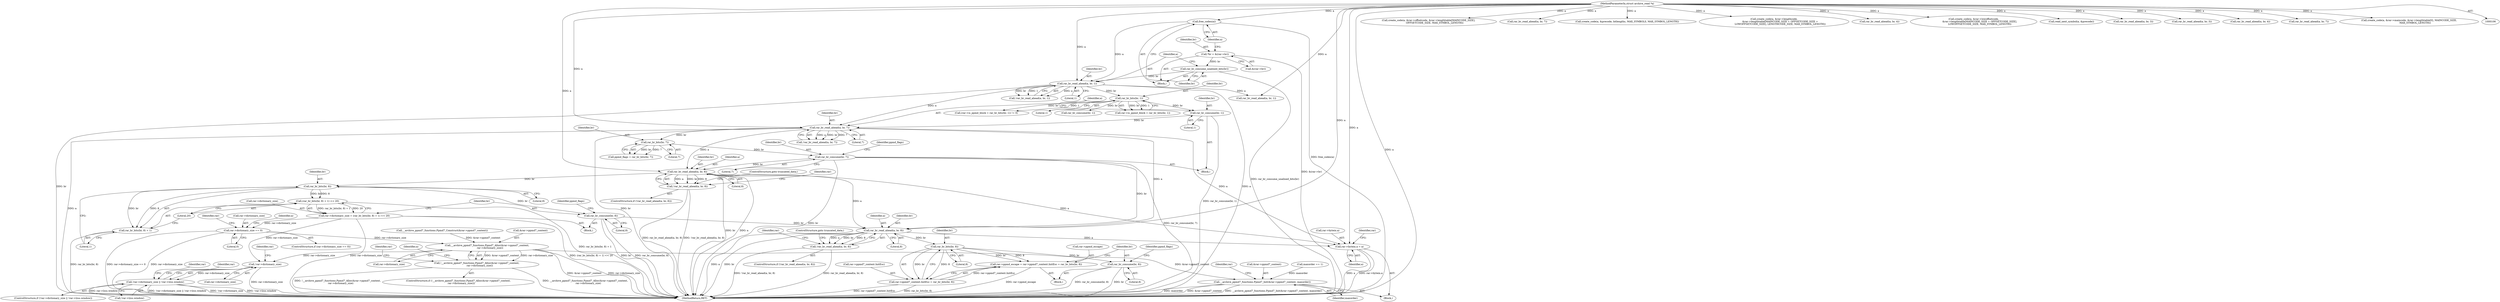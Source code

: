 digraph "0_libarchive_021efa522ad729ff0f5806c4ce53e4a6cc1daa31@API" {
"1000183" [label="(Call,rar_br_read_ahead(a, br, 8))"];
"1000163" [label="(Call,rar_br_read_ahead(a, br, 7))"];
"1000142" [label="(Call,rar_br_read_ahead(a, br, 1))"];
"1000136" [label="(Call,free_codes(a))"];
"1000107" [label="(MethodParameterIn,struct archive_read *a)"];
"1000138" [label="(Call,rar_br_consume_unalined_bits(br))"];
"1000130" [label="(Call,*br = &(rar->br))"];
"1000158" [label="(Call,rar_br_consume(br, 1))"];
"1000153" [label="(Call,rar_br_bits(br, 1))"];
"1000173" [label="(Call,rar_br_consume(br, 7))"];
"1000170" [label="(Call,rar_br_bits(br, 7))"];
"1000182" [label="(Call,!rar_br_read_ahead(a, br, 8))"];
"1000194" [label="(Call,rar_br_bits(br, 8))"];
"1000192" [label="(Call,(rar_br_bits(br, 8) + 1) << 20)"];
"1000188" [label="(Call,rar->dictionary_size = (rar_br_bits(br, 8) + 1) << 20)"];
"1000316" [label="(Call,rar->dictionary_size == 0)"];
"1000333" [label="(Call,__archive_ppmd7_functions.Ppmd7_Alloc(&rar->ppmd7_context,\n        rar->dictionary_size))"];
"1000332" [label="(Call,!__archive_ppmd7_functions.Ppmd7_Alloc(&rar->ppmd7_context,\n        rar->dictionary_size))"];
"1000368" [label="(Call,__archive_ppmd7_functions.Ppmd7_Init(&rar->ppmd7_context, maxorder))"];
"1000906" [label="(Call,!rar->dictionary_size)"];
"1000905" [label="(Call,!rar->dictionary_size || !rar->lzss.window)"];
"1000193" [label="(Call,rar_br_bits(br, 8) + 1)"];
"1000199" [label="(Call,rar_br_consume(br, 8))"];
"1000209" [label="(Call,rar_br_read_ahead(a, br, 8))"];
"1000208" [label="(Call,!rar_br_read_ahead(a, br, 8))"];
"1000224" [label="(Call,rar_br_bits(br, 8))"];
"1000214" [label="(Call,rar->ppmd_escape = rar->ppmd7_context.InitEsc = rar_br_bits(br, 8))"];
"1000218" [label="(Call,rar->ppmd7_context.InitEsc = rar_br_bits(br, 8))"];
"1000227" [label="(Call,rar_br_consume(br, 8))"];
"1000280" [label="(Call,rar->bytein.a = a)"];
"1000229" [label="(Literal,8)"];
"1000170" [label="(Call,rar_br_bits(br, 7))"];
"1000200" [label="(Identifier,br)"];
"1000332" [label="(Call,!__archive_ppmd7_functions.Ppmd7_Alloc(&rar->ppmd7_context,\n        rar->dictionary_size))"];
"1001033" [label="(MethodReturn,RET)"];
"1000207" [label="(ControlStructure,if (!rar_br_read_ahead(a, br, 8)))"];
"1000108" [label="(Block,)"];
"1000262" [label="(Call,maxorder == 1)"];
"1001013" [label="(Identifier,rar)"];
"1000225" [label="(Identifier,br)"];
"1000210" [label="(Identifier,a)"];
"1000331" [label="(ControlStructure,if (!__archive_ppmd7_functions.Ppmd7_Alloc(&rar->ppmd7_context,\n        rar->dictionary_size)))"];
"1000904" [label="(ControlStructure,if (!rar->dictionary_size || !rar->lzss.window))"];
"1000171" [label="(Identifier,br)"];
"1000178" [label="(Identifier,ppmd_flags)"];
"1000199" [label="(Call,rar_br_consume(br, 8))"];
"1000905" [label="(Call,!rar->dictionary_size || !rar->lzss.window)"];
"1000137" [label="(Identifier,a)"];
"1000212" [label="(Literal,8)"];
"1000149" [label="(Call,rar->is_ppmd_block = rar_br_bits(br, 1))"];
"1000188" [label="(Call,rar->dictionary_size = (rar_br_bits(br, 8) + 1) << 20)"];
"1000157" [label="(Block,)"];
"1000228" [label="(Identifier,br)"];
"1000132" [label="(Call,&(rar->br))"];
"1000317" [label="(Call,rar->dictionary_size)"];
"1000356" [label="(Identifier,rar)"];
"1000333" [label="(Call,__archive_ppmd7_functions.Ppmd7_Alloc(&rar->ppmd7_context,\n        rar->dictionary_size))"];
"1000316" [label="(Call,rar->dictionary_size == 0)"];
"1000219" [label="(Call,rar->ppmd7_context.InitEsc)"];
"1000280" [label="(Call,rar->bytein.a = a)"];
"1000310" [label="(Call,__archive_ppmd7_functions.Ppmd7_Construct(&rar->ppmd7_context))"];
"1000195" [label="(Identifier,br)"];
"1000227" [label="(Call,rar_br_consume(br, 8))"];
"1000180" [label="(Block,)"];
"1000834" [label="(Call,create_code(a, &rar->offsetcode, &rar->lengthtable[MAINCODE_SIZE],\n                OFFSETCODE_SIZE, MAX_SYMBOL_LENGTH))"];
"1000144" [label="(Identifier,br)"];
"1000757" [label="(Call,rar_br_read_ahead(a, br, 7))"];
"1000173" [label="(Call,rar_br_consume(br, 7))"];
"1000325" [label="(Identifier,a)"];
"1000107" [label="(MethodParameterIn,struct archive_read *a)"];
"1000226" [label="(Literal,8)"];
"1000131" [label="(Identifier,br)"];
"1000190" [label="(Identifier,rar)"];
"1000334" [label="(Call,&rar->ppmd7_context)"];
"1000138" [label="(Call,rar_br_consume_unalined_bits(br))"];
"1000162" [label="(Call,!rar_br_read_ahead(a, br, 7))"];
"1000143" [label="(Identifier,a)"];
"1000130" [label="(Call,*br = &(rar->br))"];
"1000216" [label="(Identifier,rar)"];
"1000184" [label="(Identifier,a)"];
"1000238" [label="(Identifier,ppmd_flags)"];
"1000175" [label="(Literal,7)"];
"1000141" [label="(Call,!rar_br_read_ahead(a, br, 1))"];
"1000376" [label="(Identifier,rar)"];
"1000910" [label="(Call,!rar->lzss.window)"];
"1000172" [label="(Literal,7)"];
"1000532" [label="(Call,create_code(a, &precode, bitlengths, MAX_SYMBOLS, MAX_SYMBOL_LENGTH))"];
"1000345" [label="(Identifier,a)"];
"1000139" [label="(Identifier,br)"];
"1000880" [label="(Call,create_code(a, &rar->lengthcode,\n                &rar->lengthtable[MAINCODE_SIZE + OFFSETCODE_SIZE +\n                LOWOFFSETCODE_SIZE], LENGTHCODE_SIZE, MAX_SYMBOL_LENGTH))"];
"1000183" [label="(Call,rar_br_read_ahead(a, br, 8))"];
"1000174" [label="(Identifier,br)"];
"1000913" [label="(Identifier,rar)"];
"1000148" [label="(Call,(rar->is_ppmd_block = rar_br_bits(br, 1)) != 0)"];
"1000192" [label="(Call,(rar_br_bits(br, 8) + 1) << 20)"];
"1000458" [label="(Call,rar_br_read_ahead(a, br, 4))"];
"1000856" [label="(Call,create_code(a, &rar->lowoffsetcode,\n                &rar->lengthtable[MAINCODE_SIZE + OFFSETCODE_SIZE],\n                LOWOFFSETCODE_SIZE, MAX_SYMBOL_LENGTH))"];
"1000213" [label="(ControlStructure,goto truncated_data;)"];
"1000158" [label="(Call,rar_br_consume(br, 1))"];
"1000907" [label="(Call,rar->dictionary_size)"];
"1000198" [label="(Literal,20)"];
"1000208" [label="(Call,!rar_br_read_ahead(a, br, 8))"];
"1000154" [label="(Identifier,br)"];
"1000906" [label="(Call,!rar->dictionary_size)"];
"1000186" [label="(Literal,8)"];
"1000315" [label="(ControlStructure,if (rar->dictionary_size == 0))"];
"1000193" [label="(Call,rar_br_bits(br, 8) + 1)"];
"1000566" [label="(Call,read_next_symbol(a, &precode))"];
"1000215" [label="(Call,rar->ppmd_escape)"];
"1000368" [label="(Call,__archive_ppmd7_functions.Ppmd7_Init(&rar->ppmd7_context, maxorder))"];
"1000153" [label="(Call,rar_br_bits(br, 1))"];
"1000185" [label="(Identifier,br)"];
"1000420" [label="(Call,rar_br_read_ahead(a, br, 1))"];
"1000155" [label="(Literal,1)"];
"1000204" [label="(Identifier,ppmd_flags)"];
"1000201" [label="(Literal,8)"];
"1000639" [label="(Call,rar_br_read_ahead(a, br, 3))"];
"1000189" [label="(Call,rar->dictionary_size)"];
"1000168" [label="(Call,ppmd_flags = rar_br_bits(br, 7))"];
"1000182" [label="(Call,!rar_br_read_ahead(a, br, 8))"];
"1000290" [label="(Identifier,rar)"];
"1000165" [label="(Identifier,br)"];
"1000729" [label="(Call,rar_br_read_ahead(a, br, 3))"];
"1000197" [label="(Literal,1)"];
"1000281" [label="(Call,rar->bytein.a)"];
"1000164" [label="(Identifier,a)"];
"1000373" [label="(Identifier,maxorder)"];
"1000145" [label="(Literal,1)"];
"1000415" [label="(Call,rar_br_consume(br, 1))"];
"1000194" [label="(Call,rar_br_bits(br, 8))"];
"1000166" [label="(Literal,7)"];
"1000485" [label="(Call,rar_br_read_ahead(a, br, 4))"];
"1000218" [label="(Call,rar->ppmd7_context.InitEsc = rar_br_bits(br, 8))"];
"1000214" [label="(Call,rar->ppmd_escape = rar->ppmd7_context.InitEsc = rar_br_bits(br, 8))"];
"1000206" [label="(Block,)"];
"1000160" [label="(Literal,1)"];
"1000187" [label="(ControlStructure,goto truncated_data;)"];
"1000336" [label="(Identifier,rar)"];
"1000286" [label="(Identifier,a)"];
"1000667" [label="(Call,rar_br_read_ahead(a, br, 7))"];
"1000224" [label="(Call,rar_br_bits(br, 8))"];
"1000209" [label="(Call,rar_br_read_ahead(a, br, 8))"];
"1000338" [label="(Call,rar->dictionary_size)"];
"1000369" [label="(Call,&rar->ppmd7_context)"];
"1000181" [label="(ControlStructure,if (!rar_br_read_ahead(a, br, 8)))"];
"1000136" [label="(Call,free_codes(a))"];
"1000240" [label="(Block,)"];
"1000142" [label="(Call,rar_br_read_ahead(a, br, 1))"];
"1000196" [label="(Literal,8)"];
"1000812" [label="(Call,create_code(a, &rar->maincode, &rar->lengthtable[0], MAINCODE_SIZE,\n                MAX_SYMBOL_LENGTH))"];
"1000922" [label="(Identifier,rar)"];
"1000320" [label="(Literal,0)"];
"1000159" [label="(Identifier,br)"];
"1000211" [label="(Identifier,br)"];
"1000163" [label="(Call,rar_br_read_ahead(a, br, 7))"];
"1000183" -> "1000182"  [label="AST: "];
"1000183" -> "1000186"  [label="CFG: "];
"1000184" -> "1000183"  [label="AST: "];
"1000185" -> "1000183"  [label="AST: "];
"1000186" -> "1000183"  [label="AST: "];
"1000182" -> "1000183"  [label="CFG: "];
"1000183" -> "1001033"  [label="DDG: br"];
"1000183" -> "1001033"  [label="DDG: a"];
"1000183" -> "1000182"  [label="DDG: a"];
"1000183" -> "1000182"  [label="DDG: br"];
"1000183" -> "1000182"  [label="DDG: 8"];
"1000163" -> "1000183"  [label="DDG: a"];
"1000107" -> "1000183"  [label="DDG: a"];
"1000173" -> "1000183"  [label="DDG: br"];
"1000183" -> "1000194"  [label="DDG: br"];
"1000183" -> "1000209"  [label="DDG: a"];
"1000183" -> "1000280"  [label="DDG: a"];
"1000163" -> "1000162"  [label="AST: "];
"1000163" -> "1000166"  [label="CFG: "];
"1000164" -> "1000163"  [label="AST: "];
"1000165" -> "1000163"  [label="AST: "];
"1000166" -> "1000163"  [label="AST: "];
"1000162" -> "1000163"  [label="CFG: "];
"1000163" -> "1001033"  [label="DDG: a"];
"1000163" -> "1001033"  [label="DDG: br"];
"1000163" -> "1000162"  [label="DDG: a"];
"1000163" -> "1000162"  [label="DDG: br"];
"1000163" -> "1000162"  [label="DDG: 7"];
"1000142" -> "1000163"  [label="DDG: a"];
"1000107" -> "1000163"  [label="DDG: a"];
"1000158" -> "1000163"  [label="DDG: br"];
"1000163" -> "1000170"  [label="DDG: br"];
"1000163" -> "1000209"  [label="DDG: a"];
"1000163" -> "1000280"  [label="DDG: a"];
"1000142" -> "1000141"  [label="AST: "];
"1000142" -> "1000145"  [label="CFG: "];
"1000143" -> "1000142"  [label="AST: "];
"1000144" -> "1000142"  [label="AST: "];
"1000145" -> "1000142"  [label="AST: "];
"1000141" -> "1000142"  [label="CFG: "];
"1000142" -> "1001033"  [label="DDG: br"];
"1000142" -> "1001033"  [label="DDG: a"];
"1000142" -> "1000141"  [label="DDG: a"];
"1000142" -> "1000141"  [label="DDG: br"];
"1000142" -> "1000141"  [label="DDG: 1"];
"1000136" -> "1000142"  [label="DDG: a"];
"1000107" -> "1000142"  [label="DDG: a"];
"1000138" -> "1000142"  [label="DDG: br"];
"1000142" -> "1000153"  [label="DDG: br"];
"1000142" -> "1000420"  [label="DDG: a"];
"1000136" -> "1000108"  [label="AST: "];
"1000136" -> "1000137"  [label="CFG: "];
"1000137" -> "1000136"  [label="AST: "];
"1000139" -> "1000136"  [label="CFG: "];
"1000136" -> "1001033"  [label="DDG: free_codes(a)"];
"1000107" -> "1000136"  [label="DDG: a"];
"1000107" -> "1000106"  [label="AST: "];
"1000107" -> "1001033"  [label="DDG: a"];
"1000107" -> "1000209"  [label="DDG: a"];
"1000107" -> "1000280"  [label="DDG: a"];
"1000107" -> "1000420"  [label="DDG: a"];
"1000107" -> "1000458"  [label="DDG: a"];
"1000107" -> "1000485"  [label="DDG: a"];
"1000107" -> "1000532"  [label="DDG: a"];
"1000107" -> "1000566"  [label="DDG: a"];
"1000107" -> "1000639"  [label="DDG: a"];
"1000107" -> "1000667"  [label="DDG: a"];
"1000107" -> "1000729"  [label="DDG: a"];
"1000107" -> "1000757"  [label="DDG: a"];
"1000107" -> "1000812"  [label="DDG: a"];
"1000107" -> "1000834"  [label="DDG: a"];
"1000107" -> "1000856"  [label="DDG: a"];
"1000107" -> "1000880"  [label="DDG: a"];
"1000138" -> "1000108"  [label="AST: "];
"1000138" -> "1000139"  [label="CFG: "];
"1000139" -> "1000138"  [label="AST: "];
"1000143" -> "1000138"  [label="CFG: "];
"1000138" -> "1001033"  [label="DDG: rar_br_consume_unalined_bits(br)"];
"1000130" -> "1000138"  [label="DDG: br"];
"1000130" -> "1000108"  [label="AST: "];
"1000130" -> "1000132"  [label="CFG: "];
"1000131" -> "1000130"  [label="AST: "];
"1000132" -> "1000130"  [label="AST: "];
"1000137" -> "1000130"  [label="CFG: "];
"1000130" -> "1001033"  [label="DDG: &(rar->br)"];
"1000158" -> "1000157"  [label="AST: "];
"1000158" -> "1000160"  [label="CFG: "];
"1000159" -> "1000158"  [label="AST: "];
"1000160" -> "1000158"  [label="AST: "];
"1000164" -> "1000158"  [label="CFG: "];
"1000158" -> "1001033"  [label="DDG: rar_br_consume(br, 1)"];
"1000153" -> "1000158"  [label="DDG: br"];
"1000153" -> "1000149"  [label="AST: "];
"1000153" -> "1000155"  [label="CFG: "];
"1000154" -> "1000153"  [label="AST: "];
"1000155" -> "1000153"  [label="AST: "];
"1000149" -> "1000153"  [label="CFG: "];
"1000153" -> "1000148"  [label="DDG: br"];
"1000153" -> "1000148"  [label="DDG: 1"];
"1000153" -> "1000149"  [label="DDG: br"];
"1000153" -> "1000149"  [label="DDG: 1"];
"1000153" -> "1000415"  [label="DDG: br"];
"1000173" -> "1000157"  [label="AST: "];
"1000173" -> "1000175"  [label="CFG: "];
"1000174" -> "1000173"  [label="AST: "];
"1000175" -> "1000173"  [label="AST: "];
"1000178" -> "1000173"  [label="CFG: "];
"1000173" -> "1001033"  [label="DDG: rar_br_consume(br, 7)"];
"1000173" -> "1001033"  [label="DDG: br"];
"1000170" -> "1000173"  [label="DDG: br"];
"1000173" -> "1000209"  [label="DDG: br"];
"1000170" -> "1000168"  [label="AST: "];
"1000170" -> "1000172"  [label="CFG: "];
"1000171" -> "1000170"  [label="AST: "];
"1000172" -> "1000170"  [label="AST: "];
"1000168" -> "1000170"  [label="CFG: "];
"1000170" -> "1000168"  [label="DDG: br"];
"1000170" -> "1000168"  [label="DDG: 7"];
"1000182" -> "1000181"  [label="AST: "];
"1000187" -> "1000182"  [label="CFG: "];
"1000190" -> "1000182"  [label="CFG: "];
"1000182" -> "1001033"  [label="DDG: !rar_br_read_ahead(a, br, 8)"];
"1000182" -> "1001033"  [label="DDG: rar_br_read_ahead(a, br, 8)"];
"1000194" -> "1000193"  [label="AST: "];
"1000194" -> "1000196"  [label="CFG: "];
"1000195" -> "1000194"  [label="AST: "];
"1000196" -> "1000194"  [label="AST: "];
"1000197" -> "1000194"  [label="CFG: "];
"1000194" -> "1000192"  [label="DDG: br"];
"1000194" -> "1000192"  [label="DDG: 8"];
"1000194" -> "1000193"  [label="DDG: br"];
"1000194" -> "1000193"  [label="DDG: 8"];
"1000194" -> "1000199"  [label="DDG: br"];
"1000192" -> "1000188"  [label="AST: "];
"1000192" -> "1000198"  [label="CFG: "];
"1000193" -> "1000192"  [label="AST: "];
"1000198" -> "1000192"  [label="AST: "];
"1000188" -> "1000192"  [label="CFG: "];
"1000192" -> "1001033"  [label="DDG: rar_br_bits(br, 8) + 1"];
"1000192" -> "1000188"  [label="DDG: rar_br_bits(br, 8) + 1"];
"1000192" -> "1000188"  [label="DDG: 20"];
"1000188" -> "1000180"  [label="AST: "];
"1000189" -> "1000188"  [label="AST: "];
"1000200" -> "1000188"  [label="CFG: "];
"1000188" -> "1001033"  [label="DDG: rar->dictionary_size"];
"1000188" -> "1001033"  [label="DDG: (rar_br_bits(br, 8) + 1) << 20"];
"1000188" -> "1000316"  [label="DDG: rar->dictionary_size"];
"1000188" -> "1000906"  [label="DDG: rar->dictionary_size"];
"1000316" -> "1000315"  [label="AST: "];
"1000316" -> "1000320"  [label="CFG: "];
"1000317" -> "1000316"  [label="AST: "];
"1000320" -> "1000316"  [label="AST: "];
"1000325" -> "1000316"  [label="CFG: "];
"1000336" -> "1000316"  [label="CFG: "];
"1000316" -> "1001033"  [label="DDG: rar->dictionary_size == 0"];
"1000316" -> "1001033"  [label="DDG: rar->dictionary_size"];
"1000316" -> "1000333"  [label="DDG: rar->dictionary_size"];
"1000333" -> "1000332"  [label="AST: "];
"1000333" -> "1000338"  [label="CFG: "];
"1000334" -> "1000333"  [label="AST: "];
"1000338" -> "1000333"  [label="AST: "];
"1000332" -> "1000333"  [label="CFG: "];
"1000333" -> "1001033"  [label="DDG: &rar->ppmd7_context"];
"1000333" -> "1001033"  [label="DDG: rar->dictionary_size"];
"1000333" -> "1000332"  [label="DDG: &rar->ppmd7_context"];
"1000333" -> "1000332"  [label="DDG: rar->dictionary_size"];
"1000310" -> "1000333"  [label="DDG: &rar->ppmd7_context"];
"1000333" -> "1000368"  [label="DDG: &rar->ppmd7_context"];
"1000333" -> "1000906"  [label="DDG: rar->dictionary_size"];
"1000332" -> "1000331"  [label="AST: "];
"1000345" -> "1000332"  [label="CFG: "];
"1000356" -> "1000332"  [label="CFG: "];
"1000332" -> "1001033"  [label="DDG: __archive_ppmd7_functions.Ppmd7_Alloc(&rar->ppmd7_context,\n        rar->dictionary_size)"];
"1000332" -> "1001033"  [label="DDG: !__archive_ppmd7_functions.Ppmd7_Alloc(&rar->ppmd7_context,\n        rar->dictionary_size)"];
"1000368" -> "1000240"  [label="AST: "];
"1000368" -> "1000373"  [label="CFG: "];
"1000369" -> "1000368"  [label="AST: "];
"1000373" -> "1000368"  [label="AST: "];
"1000376" -> "1000368"  [label="CFG: "];
"1000368" -> "1001033"  [label="DDG: &rar->ppmd7_context"];
"1000368" -> "1001033"  [label="DDG: __archive_ppmd7_functions.Ppmd7_Init(&rar->ppmd7_context, maxorder)"];
"1000368" -> "1001033"  [label="DDG: maxorder"];
"1000262" -> "1000368"  [label="DDG: maxorder"];
"1000906" -> "1000905"  [label="AST: "];
"1000906" -> "1000907"  [label="CFG: "];
"1000907" -> "1000906"  [label="AST: "];
"1000913" -> "1000906"  [label="CFG: "];
"1000905" -> "1000906"  [label="CFG: "];
"1000906" -> "1001033"  [label="DDG: rar->dictionary_size"];
"1000906" -> "1000905"  [label="DDG: rar->dictionary_size"];
"1000905" -> "1000904"  [label="AST: "];
"1000905" -> "1000910"  [label="CFG: "];
"1000910" -> "1000905"  [label="AST: "];
"1000922" -> "1000905"  [label="CFG: "];
"1001013" -> "1000905"  [label="CFG: "];
"1000905" -> "1001033"  [label="DDG: !rar->dictionary_size || !rar->lzss.window"];
"1000905" -> "1001033"  [label="DDG: !rar->dictionary_size"];
"1000905" -> "1001033"  [label="DDG: !rar->lzss.window"];
"1000910" -> "1000905"  [label="DDG: rar->lzss.window"];
"1000193" -> "1000197"  [label="CFG: "];
"1000197" -> "1000193"  [label="AST: "];
"1000198" -> "1000193"  [label="CFG: "];
"1000193" -> "1001033"  [label="DDG: rar_br_bits(br, 8)"];
"1000199" -> "1000180"  [label="AST: "];
"1000199" -> "1000201"  [label="CFG: "];
"1000200" -> "1000199"  [label="AST: "];
"1000201" -> "1000199"  [label="AST: "];
"1000204" -> "1000199"  [label="CFG: "];
"1000199" -> "1001033"  [label="DDG: br"];
"1000199" -> "1001033"  [label="DDG: rar_br_consume(br, 8)"];
"1000199" -> "1000209"  [label="DDG: br"];
"1000209" -> "1000208"  [label="AST: "];
"1000209" -> "1000212"  [label="CFG: "];
"1000210" -> "1000209"  [label="AST: "];
"1000211" -> "1000209"  [label="AST: "];
"1000212" -> "1000209"  [label="AST: "];
"1000208" -> "1000209"  [label="CFG: "];
"1000209" -> "1001033"  [label="DDG: a"];
"1000209" -> "1001033"  [label="DDG: br"];
"1000209" -> "1000208"  [label="DDG: a"];
"1000209" -> "1000208"  [label="DDG: br"];
"1000209" -> "1000208"  [label="DDG: 8"];
"1000209" -> "1000224"  [label="DDG: br"];
"1000209" -> "1000280"  [label="DDG: a"];
"1000208" -> "1000207"  [label="AST: "];
"1000213" -> "1000208"  [label="CFG: "];
"1000216" -> "1000208"  [label="CFG: "];
"1000208" -> "1001033"  [label="DDG: rar_br_read_ahead(a, br, 8)"];
"1000208" -> "1001033"  [label="DDG: !rar_br_read_ahead(a, br, 8)"];
"1000224" -> "1000218"  [label="AST: "];
"1000224" -> "1000226"  [label="CFG: "];
"1000225" -> "1000224"  [label="AST: "];
"1000226" -> "1000224"  [label="AST: "];
"1000218" -> "1000224"  [label="CFG: "];
"1000224" -> "1000214"  [label="DDG: br"];
"1000224" -> "1000214"  [label="DDG: 8"];
"1000224" -> "1000218"  [label="DDG: br"];
"1000224" -> "1000218"  [label="DDG: 8"];
"1000224" -> "1000227"  [label="DDG: br"];
"1000214" -> "1000206"  [label="AST: "];
"1000214" -> "1000218"  [label="CFG: "];
"1000215" -> "1000214"  [label="AST: "];
"1000218" -> "1000214"  [label="AST: "];
"1000228" -> "1000214"  [label="CFG: "];
"1000214" -> "1001033"  [label="DDG: rar->ppmd_escape"];
"1000218" -> "1000214"  [label="DDG: rar->ppmd7_context.InitEsc"];
"1000219" -> "1000218"  [label="AST: "];
"1000218" -> "1001033"  [label="DDG: rar->ppmd7_context.InitEsc"];
"1000218" -> "1001033"  [label="DDG: rar_br_bits(br, 8)"];
"1000227" -> "1000206"  [label="AST: "];
"1000227" -> "1000229"  [label="CFG: "];
"1000228" -> "1000227"  [label="AST: "];
"1000229" -> "1000227"  [label="AST: "];
"1000238" -> "1000227"  [label="CFG: "];
"1000227" -> "1001033"  [label="DDG: rar_br_consume(br, 8)"];
"1000227" -> "1001033"  [label="DDG: br"];
"1000280" -> "1000240"  [label="AST: "];
"1000280" -> "1000286"  [label="CFG: "];
"1000281" -> "1000280"  [label="AST: "];
"1000286" -> "1000280"  [label="AST: "];
"1000290" -> "1000280"  [label="CFG: "];
"1000280" -> "1001033"  [label="DDG: a"];
"1000280" -> "1001033"  [label="DDG: rar->bytein.a"];
}
